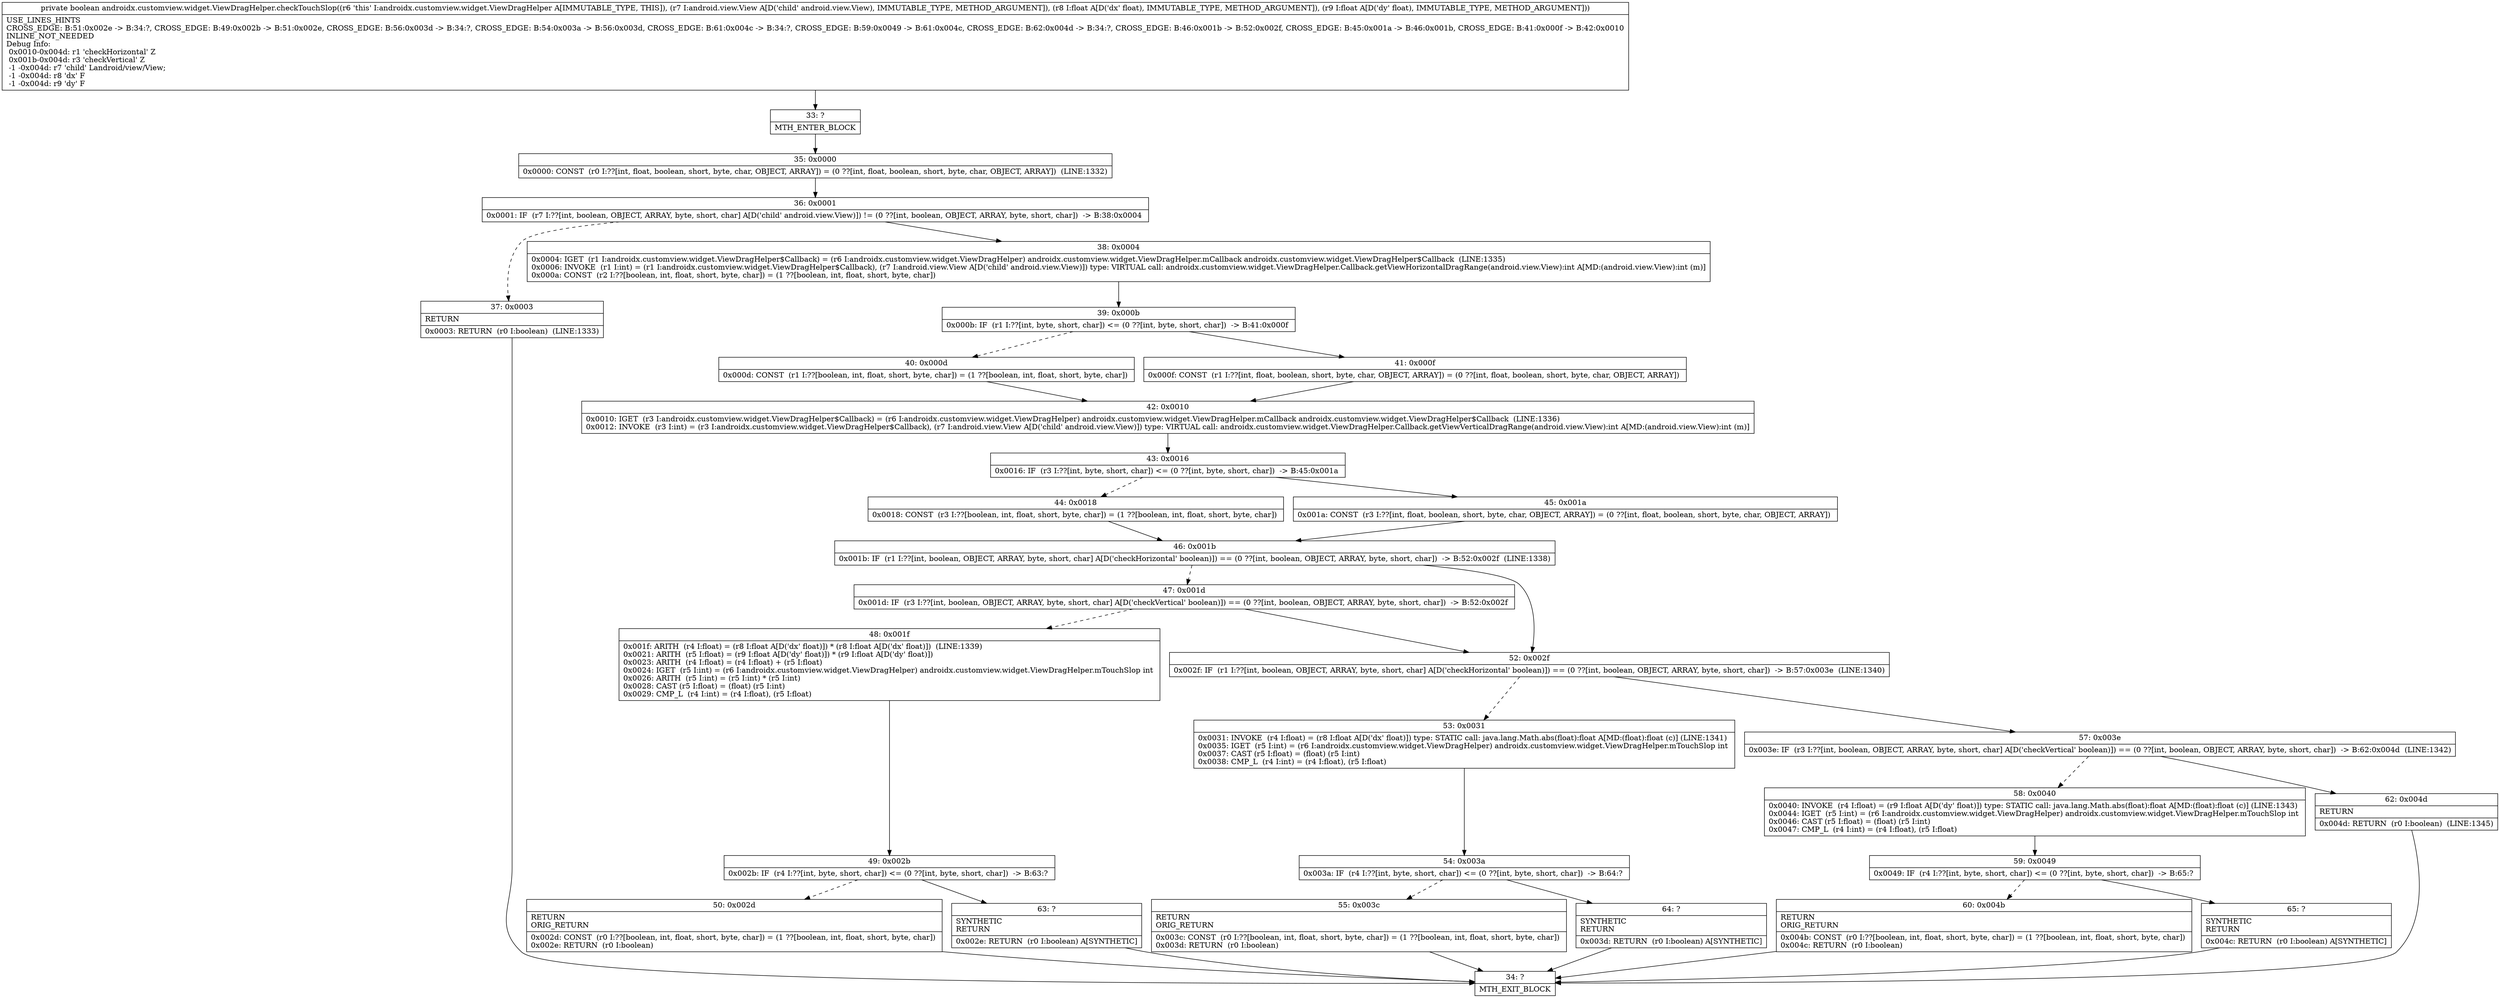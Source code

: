 digraph "CFG forandroidx.customview.widget.ViewDragHelper.checkTouchSlop(Landroid\/view\/View;FF)Z" {
Node_33 [shape=record,label="{33\:\ ?|MTH_ENTER_BLOCK\l}"];
Node_35 [shape=record,label="{35\:\ 0x0000|0x0000: CONST  (r0 I:??[int, float, boolean, short, byte, char, OBJECT, ARRAY]) = (0 ??[int, float, boolean, short, byte, char, OBJECT, ARRAY])  (LINE:1332)\l}"];
Node_36 [shape=record,label="{36\:\ 0x0001|0x0001: IF  (r7 I:??[int, boolean, OBJECT, ARRAY, byte, short, char] A[D('child' android.view.View)]) != (0 ??[int, boolean, OBJECT, ARRAY, byte, short, char])  \-\> B:38:0x0004 \l}"];
Node_37 [shape=record,label="{37\:\ 0x0003|RETURN\l|0x0003: RETURN  (r0 I:boolean)  (LINE:1333)\l}"];
Node_34 [shape=record,label="{34\:\ ?|MTH_EXIT_BLOCK\l}"];
Node_38 [shape=record,label="{38\:\ 0x0004|0x0004: IGET  (r1 I:androidx.customview.widget.ViewDragHelper$Callback) = (r6 I:androidx.customview.widget.ViewDragHelper) androidx.customview.widget.ViewDragHelper.mCallback androidx.customview.widget.ViewDragHelper$Callback  (LINE:1335)\l0x0006: INVOKE  (r1 I:int) = (r1 I:androidx.customview.widget.ViewDragHelper$Callback), (r7 I:android.view.View A[D('child' android.view.View)]) type: VIRTUAL call: androidx.customview.widget.ViewDragHelper.Callback.getViewHorizontalDragRange(android.view.View):int A[MD:(android.view.View):int (m)]\l0x000a: CONST  (r2 I:??[boolean, int, float, short, byte, char]) = (1 ??[boolean, int, float, short, byte, char]) \l}"];
Node_39 [shape=record,label="{39\:\ 0x000b|0x000b: IF  (r1 I:??[int, byte, short, char]) \<= (0 ??[int, byte, short, char])  \-\> B:41:0x000f \l}"];
Node_40 [shape=record,label="{40\:\ 0x000d|0x000d: CONST  (r1 I:??[boolean, int, float, short, byte, char]) = (1 ??[boolean, int, float, short, byte, char]) \l}"];
Node_42 [shape=record,label="{42\:\ 0x0010|0x0010: IGET  (r3 I:androidx.customview.widget.ViewDragHelper$Callback) = (r6 I:androidx.customview.widget.ViewDragHelper) androidx.customview.widget.ViewDragHelper.mCallback androidx.customview.widget.ViewDragHelper$Callback  (LINE:1336)\l0x0012: INVOKE  (r3 I:int) = (r3 I:androidx.customview.widget.ViewDragHelper$Callback), (r7 I:android.view.View A[D('child' android.view.View)]) type: VIRTUAL call: androidx.customview.widget.ViewDragHelper.Callback.getViewVerticalDragRange(android.view.View):int A[MD:(android.view.View):int (m)]\l}"];
Node_43 [shape=record,label="{43\:\ 0x0016|0x0016: IF  (r3 I:??[int, byte, short, char]) \<= (0 ??[int, byte, short, char])  \-\> B:45:0x001a \l}"];
Node_44 [shape=record,label="{44\:\ 0x0018|0x0018: CONST  (r3 I:??[boolean, int, float, short, byte, char]) = (1 ??[boolean, int, float, short, byte, char]) \l}"];
Node_46 [shape=record,label="{46\:\ 0x001b|0x001b: IF  (r1 I:??[int, boolean, OBJECT, ARRAY, byte, short, char] A[D('checkHorizontal' boolean)]) == (0 ??[int, boolean, OBJECT, ARRAY, byte, short, char])  \-\> B:52:0x002f  (LINE:1338)\l}"];
Node_47 [shape=record,label="{47\:\ 0x001d|0x001d: IF  (r3 I:??[int, boolean, OBJECT, ARRAY, byte, short, char] A[D('checkVertical' boolean)]) == (0 ??[int, boolean, OBJECT, ARRAY, byte, short, char])  \-\> B:52:0x002f \l}"];
Node_48 [shape=record,label="{48\:\ 0x001f|0x001f: ARITH  (r4 I:float) = (r8 I:float A[D('dx' float)]) * (r8 I:float A[D('dx' float)])  (LINE:1339)\l0x0021: ARITH  (r5 I:float) = (r9 I:float A[D('dy' float)]) * (r9 I:float A[D('dy' float)]) \l0x0023: ARITH  (r4 I:float) = (r4 I:float) + (r5 I:float) \l0x0024: IGET  (r5 I:int) = (r6 I:androidx.customview.widget.ViewDragHelper) androidx.customview.widget.ViewDragHelper.mTouchSlop int \l0x0026: ARITH  (r5 I:int) = (r5 I:int) * (r5 I:int) \l0x0028: CAST (r5 I:float) = (float) (r5 I:int) \l0x0029: CMP_L  (r4 I:int) = (r4 I:float), (r5 I:float) \l}"];
Node_49 [shape=record,label="{49\:\ 0x002b|0x002b: IF  (r4 I:??[int, byte, short, char]) \<= (0 ??[int, byte, short, char])  \-\> B:63:? \l}"];
Node_50 [shape=record,label="{50\:\ 0x002d|RETURN\lORIG_RETURN\l|0x002d: CONST  (r0 I:??[boolean, int, float, short, byte, char]) = (1 ??[boolean, int, float, short, byte, char]) \l0x002e: RETURN  (r0 I:boolean) \l}"];
Node_63 [shape=record,label="{63\:\ ?|SYNTHETIC\lRETURN\l|0x002e: RETURN  (r0 I:boolean) A[SYNTHETIC]\l}"];
Node_52 [shape=record,label="{52\:\ 0x002f|0x002f: IF  (r1 I:??[int, boolean, OBJECT, ARRAY, byte, short, char] A[D('checkHorizontal' boolean)]) == (0 ??[int, boolean, OBJECT, ARRAY, byte, short, char])  \-\> B:57:0x003e  (LINE:1340)\l}"];
Node_53 [shape=record,label="{53\:\ 0x0031|0x0031: INVOKE  (r4 I:float) = (r8 I:float A[D('dx' float)]) type: STATIC call: java.lang.Math.abs(float):float A[MD:(float):float (c)] (LINE:1341)\l0x0035: IGET  (r5 I:int) = (r6 I:androidx.customview.widget.ViewDragHelper) androidx.customview.widget.ViewDragHelper.mTouchSlop int \l0x0037: CAST (r5 I:float) = (float) (r5 I:int) \l0x0038: CMP_L  (r4 I:int) = (r4 I:float), (r5 I:float) \l}"];
Node_54 [shape=record,label="{54\:\ 0x003a|0x003a: IF  (r4 I:??[int, byte, short, char]) \<= (0 ??[int, byte, short, char])  \-\> B:64:? \l}"];
Node_55 [shape=record,label="{55\:\ 0x003c|RETURN\lORIG_RETURN\l|0x003c: CONST  (r0 I:??[boolean, int, float, short, byte, char]) = (1 ??[boolean, int, float, short, byte, char]) \l0x003d: RETURN  (r0 I:boolean) \l}"];
Node_64 [shape=record,label="{64\:\ ?|SYNTHETIC\lRETURN\l|0x003d: RETURN  (r0 I:boolean) A[SYNTHETIC]\l}"];
Node_57 [shape=record,label="{57\:\ 0x003e|0x003e: IF  (r3 I:??[int, boolean, OBJECT, ARRAY, byte, short, char] A[D('checkVertical' boolean)]) == (0 ??[int, boolean, OBJECT, ARRAY, byte, short, char])  \-\> B:62:0x004d  (LINE:1342)\l}"];
Node_58 [shape=record,label="{58\:\ 0x0040|0x0040: INVOKE  (r4 I:float) = (r9 I:float A[D('dy' float)]) type: STATIC call: java.lang.Math.abs(float):float A[MD:(float):float (c)] (LINE:1343)\l0x0044: IGET  (r5 I:int) = (r6 I:androidx.customview.widget.ViewDragHelper) androidx.customview.widget.ViewDragHelper.mTouchSlop int \l0x0046: CAST (r5 I:float) = (float) (r5 I:int) \l0x0047: CMP_L  (r4 I:int) = (r4 I:float), (r5 I:float) \l}"];
Node_59 [shape=record,label="{59\:\ 0x0049|0x0049: IF  (r4 I:??[int, byte, short, char]) \<= (0 ??[int, byte, short, char])  \-\> B:65:? \l}"];
Node_60 [shape=record,label="{60\:\ 0x004b|RETURN\lORIG_RETURN\l|0x004b: CONST  (r0 I:??[boolean, int, float, short, byte, char]) = (1 ??[boolean, int, float, short, byte, char]) \l0x004c: RETURN  (r0 I:boolean) \l}"];
Node_65 [shape=record,label="{65\:\ ?|SYNTHETIC\lRETURN\l|0x004c: RETURN  (r0 I:boolean) A[SYNTHETIC]\l}"];
Node_62 [shape=record,label="{62\:\ 0x004d|RETURN\l|0x004d: RETURN  (r0 I:boolean)  (LINE:1345)\l}"];
Node_45 [shape=record,label="{45\:\ 0x001a|0x001a: CONST  (r3 I:??[int, float, boolean, short, byte, char, OBJECT, ARRAY]) = (0 ??[int, float, boolean, short, byte, char, OBJECT, ARRAY]) \l}"];
Node_41 [shape=record,label="{41\:\ 0x000f|0x000f: CONST  (r1 I:??[int, float, boolean, short, byte, char, OBJECT, ARRAY]) = (0 ??[int, float, boolean, short, byte, char, OBJECT, ARRAY]) \l}"];
MethodNode[shape=record,label="{private boolean androidx.customview.widget.ViewDragHelper.checkTouchSlop((r6 'this' I:androidx.customview.widget.ViewDragHelper A[IMMUTABLE_TYPE, THIS]), (r7 I:android.view.View A[D('child' android.view.View), IMMUTABLE_TYPE, METHOD_ARGUMENT]), (r8 I:float A[D('dx' float), IMMUTABLE_TYPE, METHOD_ARGUMENT]), (r9 I:float A[D('dy' float), IMMUTABLE_TYPE, METHOD_ARGUMENT]))  | USE_LINES_HINTS\lCROSS_EDGE: B:51:0x002e \-\> B:34:?, CROSS_EDGE: B:49:0x002b \-\> B:51:0x002e, CROSS_EDGE: B:56:0x003d \-\> B:34:?, CROSS_EDGE: B:54:0x003a \-\> B:56:0x003d, CROSS_EDGE: B:61:0x004c \-\> B:34:?, CROSS_EDGE: B:59:0x0049 \-\> B:61:0x004c, CROSS_EDGE: B:62:0x004d \-\> B:34:?, CROSS_EDGE: B:46:0x001b \-\> B:52:0x002f, CROSS_EDGE: B:45:0x001a \-\> B:46:0x001b, CROSS_EDGE: B:41:0x000f \-\> B:42:0x0010\lINLINE_NOT_NEEDED\lDebug Info:\l  0x0010\-0x004d: r1 'checkHorizontal' Z\l  0x001b\-0x004d: r3 'checkVertical' Z\l  \-1 \-0x004d: r7 'child' Landroid\/view\/View;\l  \-1 \-0x004d: r8 'dx' F\l  \-1 \-0x004d: r9 'dy' F\l}"];
MethodNode -> Node_33;Node_33 -> Node_35;
Node_35 -> Node_36;
Node_36 -> Node_37[style=dashed];
Node_36 -> Node_38;
Node_37 -> Node_34;
Node_38 -> Node_39;
Node_39 -> Node_40[style=dashed];
Node_39 -> Node_41;
Node_40 -> Node_42;
Node_42 -> Node_43;
Node_43 -> Node_44[style=dashed];
Node_43 -> Node_45;
Node_44 -> Node_46;
Node_46 -> Node_47[style=dashed];
Node_46 -> Node_52;
Node_47 -> Node_48[style=dashed];
Node_47 -> Node_52;
Node_48 -> Node_49;
Node_49 -> Node_50[style=dashed];
Node_49 -> Node_63;
Node_50 -> Node_34;
Node_63 -> Node_34;
Node_52 -> Node_53[style=dashed];
Node_52 -> Node_57;
Node_53 -> Node_54;
Node_54 -> Node_55[style=dashed];
Node_54 -> Node_64;
Node_55 -> Node_34;
Node_64 -> Node_34;
Node_57 -> Node_58[style=dashed];
Node_57 -> Node_62;
Node_58 -> Node_59;
Node_59 -> Node_60[style=dashed];
Node_59 -> Node_65;
Node_60 -> Node_34;
Node_65 -> Node_34;
Node_62 -> Node_34;
Node_45 -> Node_46;
Node_41 -> Node_42;
}

